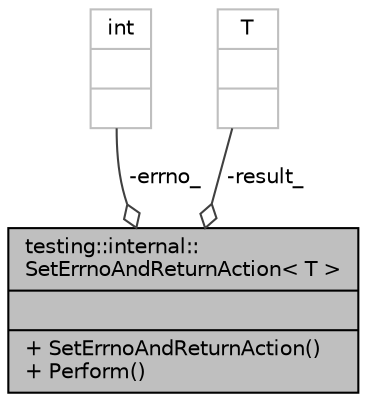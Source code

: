 digraph "testing::internal::SetErrnoAndReturnAction&lt; T &gt;"
{
 // LATEX_PDF_SIZE
  bgcolor="transparent";
  edge [fontname="Helvetica",fontsize="10",labelfontname="Helvetica",labelfontsize="10"];
  node [fontname="Helvetica",fontsize="10",shape=record];
  Node1 [label="{testing::internal::\lSetErrnoAndReturnAction\< T \>\n||+ SetErrnoAndReturnAction()\l+ Perform()\l}",height=0.2,width=0.4,color="black", fillcolor="grey75", style="filled", fontcolor="black",tooltip=" "];
  Node2 -> Node1 [color="grey25",fontsize="10",style="solid",label=" -errno_" ,arrowhead="odiamond",fontname="Helvetica"];
  Node2 [label="{int\n||}",height=0.2,width=0.4,color="grey75",tooltip=" "];
  Node3 -> Node1 [color="grey25",fontsize="10",style="solid",label=" -result_" ,arrowhead="odiamond",fontname="Helvetica"];
  Node3 [label="{T\n||}",height=0.2,width=0.4,color="grey75",tooltip=" "];
}
